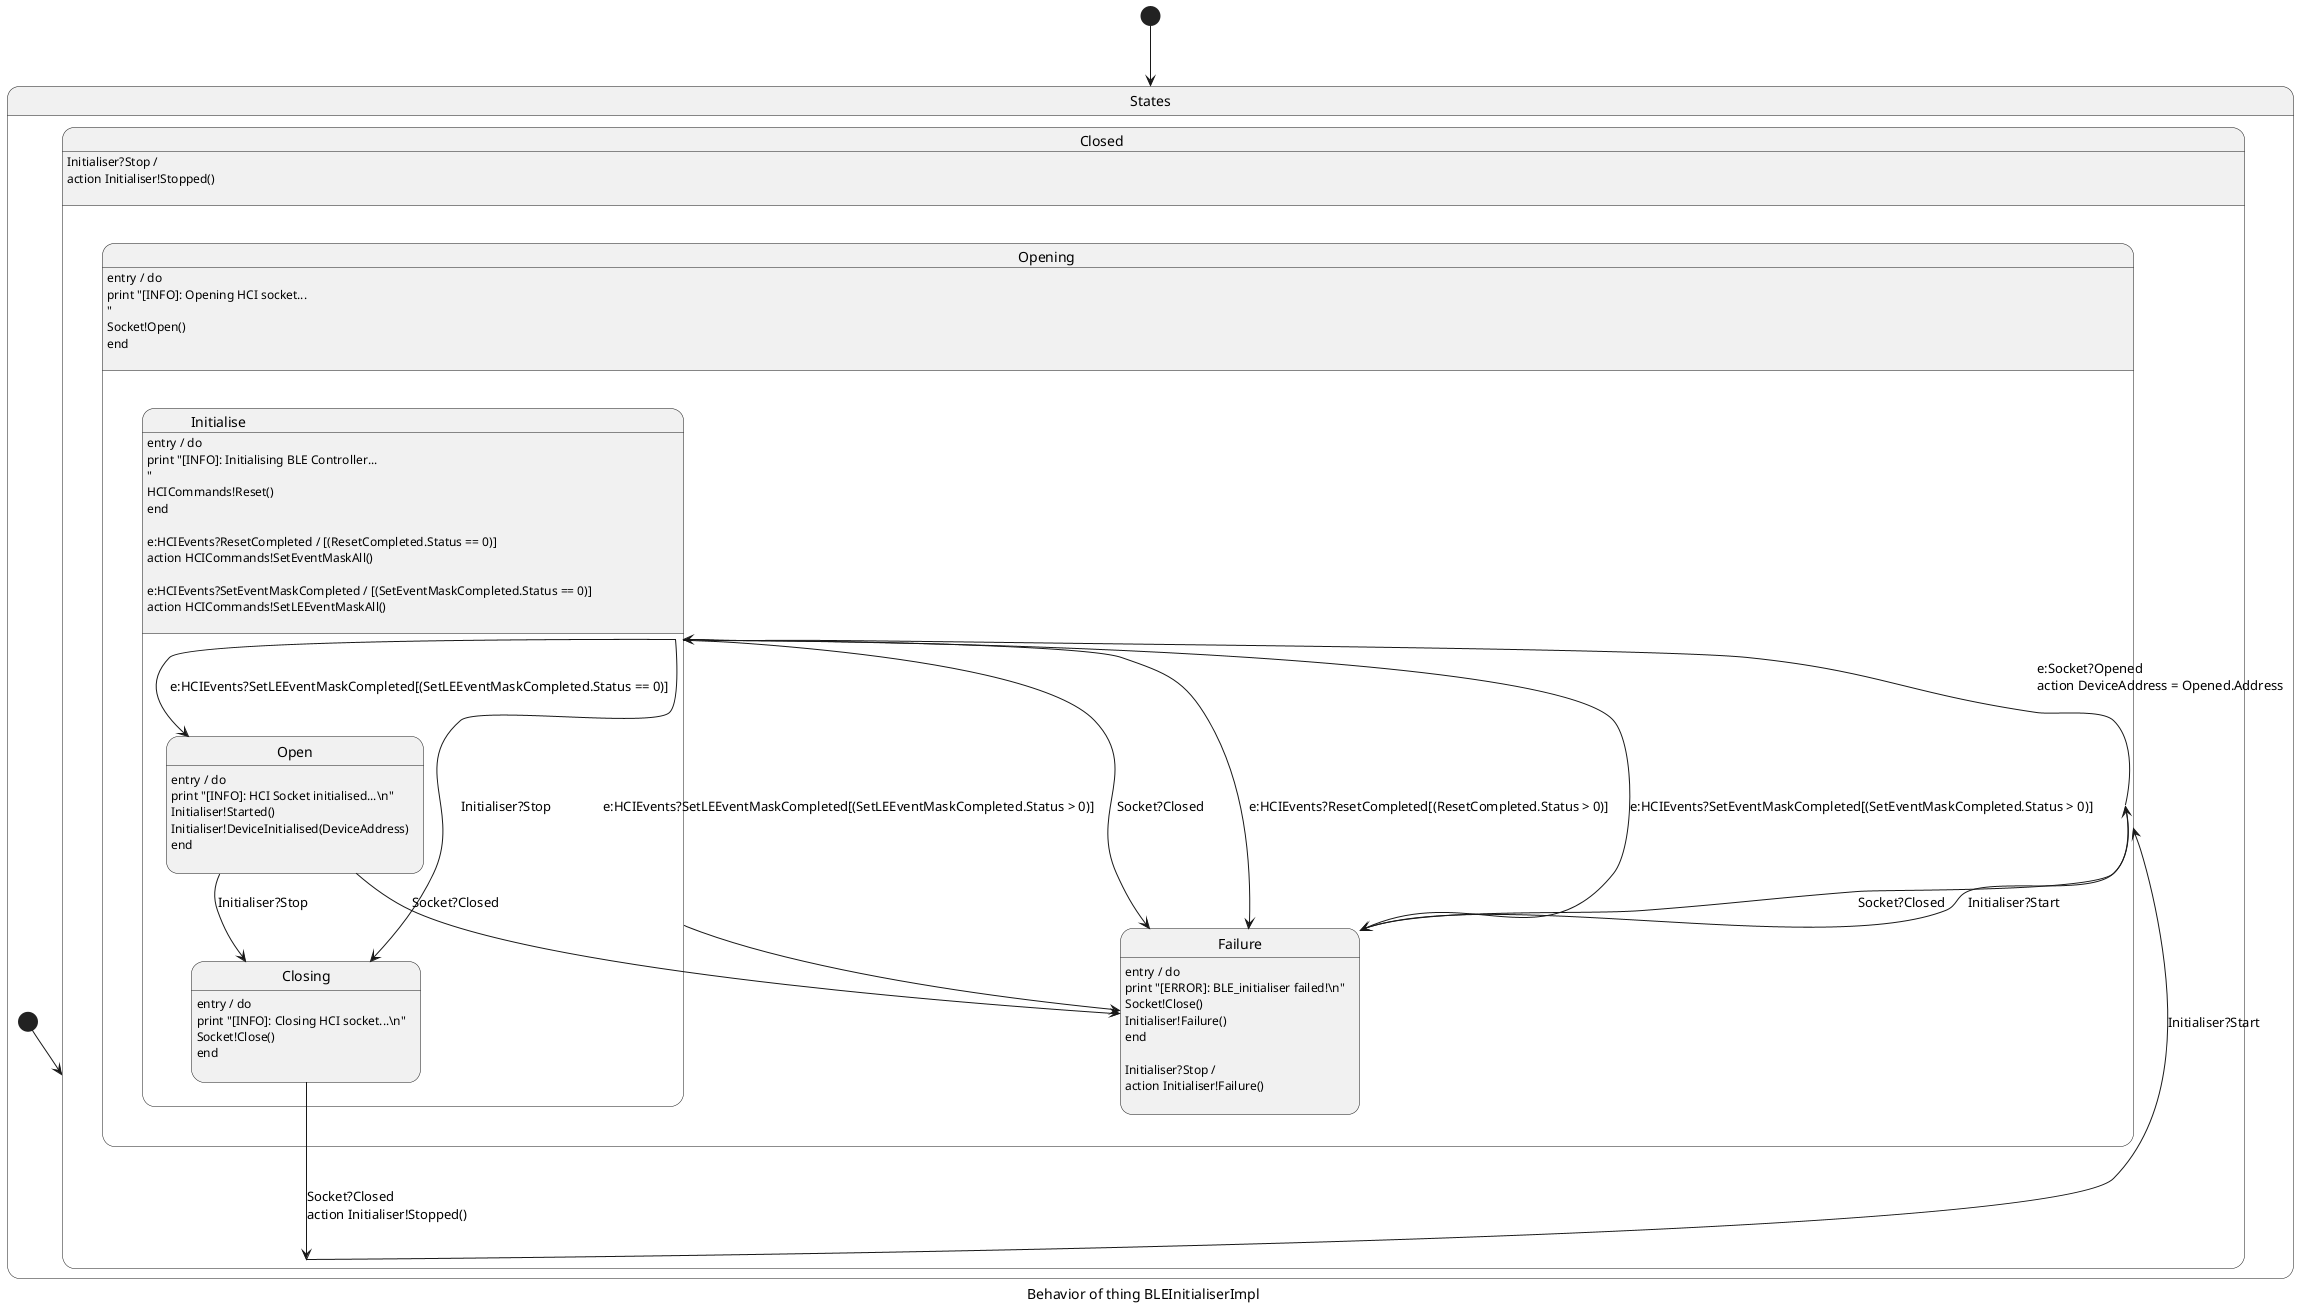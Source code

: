 @startuml
skinparam defaultTextAlignment left
caption Behavior of thing BLEInitialiserImpl
[*] --> States
state States{
state Closed{

Closed --> Opening : Initialiser?Start
	Closed : Initialiser?Stop / \naction Initialiser!Stopped()\n
}
state Opening{
	Opening : entry / do \nprint "[INFO]: Opening HCI socket...\\n"\nSocket!Open()\nend\n

Opening --> Initialise : e:Socket?Opened\naction DeviceAddress = Opened.Address\n

Opening --> Failure : Socket?Closed
}
state Initialise{
	Initialise : entry / do \nprint "[INFO]: Initialising BLE Controller...\\n"\nHCICommands!Reset()\nend\n

Initialise --> Failure : e:HCIEvents?ResetCompleted[(ResetCompleted.Status > 0)]

Initialise --> Failure : e:HCIEvents?SetEventMaskCompleted[(SetEventMaskCompleted.Status > 0)]

Initialise --> Open : e:HCIEvents?SetLEEventMaskCompleted[(SetLEEventMaskCompleted.Status == 0)]

Initialise --> Failure : e:HCIEvents?SetLEEventMaskCompleted[(SetLEEventMaskCompleted.Status > 0)]

Initialise --> Failure : Socket?Closed

Initialise --> Closing : Initialiser?Stop
	Initialise : e:HCIEvents?ResetCompleted / [(ResetCompleted.Status == 0)]\naction HCICommands!SetEventMaskAll()\n
	Initialise : e:HCIEvents?SetEventMaskCompleted / [(SetEventMaskCompleted.Status == 0)]\naction HCICommands!SetLEEventMaskAll()\n
}
state Open{
	Open : entry / do \nprint "[INFO]: HCI Socket initialised...\\n"\nInitialiser!Started()\nInitialiser!DeviceInitialised(DeviceAddress)\nend\n

Open --> Failure : Socket?Closed

Open --> Closing : Initialiser?Stop
}
state Closing{
	Closing : entry / do \nprint "[INFO]: Closing HCI socket...\\n"\nSocket!Close()\nend\n

Closing --> Closed : Socket?Closed\naction Initialiser!Stopped()\n
}
state Failure{
	Failure : entry / do \nprint "[ERROR]: BLE_initialiser failed!\\n"\nSocket!Close()\nInitialiser!Failure()\nend\n

Failure --> Opening : Initialiser?Start
	Failure : Initialiser?Stop / \naction Initialiser!Failure()\n
}
[*] --> Closed
}
@enduml
